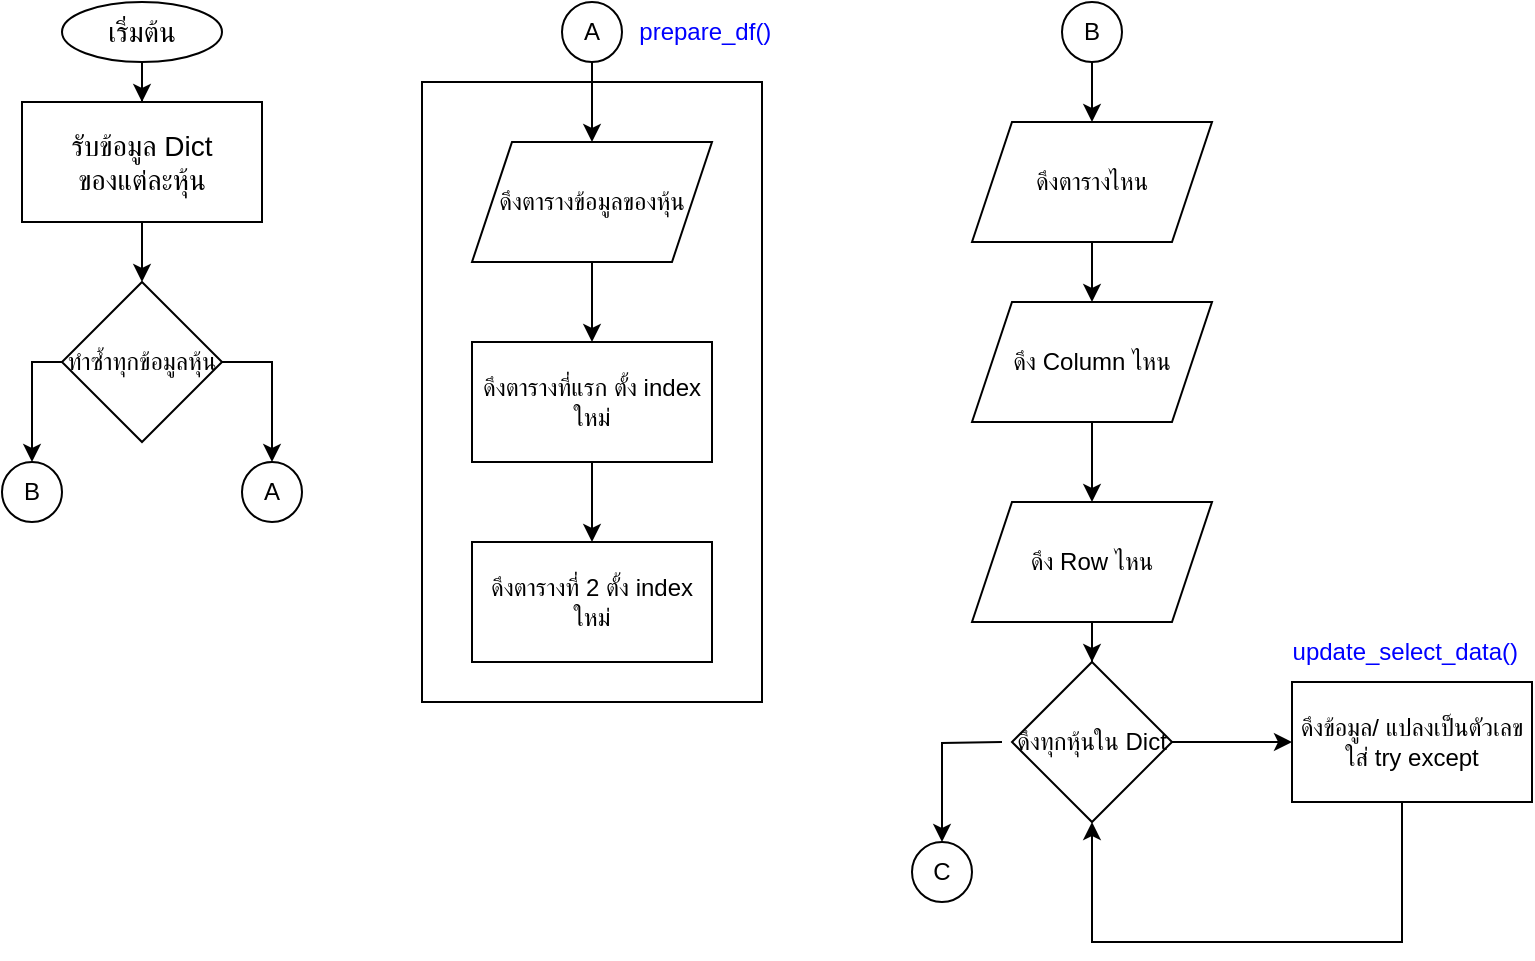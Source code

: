 <mxfile version="22.0.2" type="github">
  <diagram name="Page-1" id="ZOz0V-tBQhRUc9CVFgcs">
    <mxGraphModel dx="1852" dy="569" grid="1" gridSize="10" guides="1" tooltips="1" connect="1" arrows="1" fold="1" page="1" pageScale="1" pageWidth="850" pageHeight="1100" math="0" shadow="0">
      <root>
        <mxCell id="0" />
        <mxCell id="1" parent="0" />
        <mxCell id="Bpo2pXbRXyXROc6AZWLJ-13" value="" style="rounded=0;whiteSpace=wrap;html=1;" parent="1" vertex="1">
          <mxGeometry x="-640" y="50" width="170" height="310" as="geometry" />
        </mxCell>
        <mxCell id="reax18zM3HUMYN1Fc1aP-3" value="" style="edgeStyle=orthogonalEdgeStyle;rounded=0;orthogonalLoop=1;jettySize=auto;html=1;" parent="1" source="reax18zM3HUMYN1Fc1aP-1" target="reax18zM3HUMYN1Fc1aP-2" edge="1">
          <mxGeometry relative="1" as="geometry" />
        </mxCell>
        <mxCell id="reax18zM3HUMYN1Fc1aP-1" value="&lt;font style=&quot;font-size: 14px;&quot;&gt;เริ่มต้น&lt;/font&gt;" style="ellipse;whiteSpace=wrap;html=1;" parent="1" vertex="1">
          <mxGeometry x="-820" y="10" width="80" height="30" as="geometry" />
        </mxCell>
        <mxCell id="Bpo2pXbRXyXROc6AZWLJ-3" value="" style="edgeStyle=orthogonalEdgeStyle;rounded=0;orthogonalLoop=1;jettySize=auto;html=1;" parent="1" source="reax18zM3HUMYN1Fc1aP-2" target="Bpo2pXbRXyXROc6AZWLJ-2" edge="1">
          <mxGeometry relative="1" as="geometry" />
        </mxCell>
        <mxCell id="reax18zM3HUMYN1Fc1aP-2" value="&lt;font style=&quot;font-size: 14px;&quot;&gt;รับข้อมูล Dict &lt;br&gt;ของแต่ละหุ้น&lt;/font&gt;" style="whiteSpace=wrap;html=1;" parent="1" vertex="1">
          <mxGeometry x="-840" y="60" width="120" height="60" as="geometry" />
        </mxCell>
        <mxCell id="Bpo2pXbRXyXROc6AZWLJ-5" value="" style="edgeStyle=orthogonalEdgeStyle;rounded=0;orthogonalLoop=1;jettySize=auto;html=1;" parent="1" source="Bpo2pXbRXyXROc6AZWLJ-2" target="Bpo2pXbRXyXROc6AZWLJ-4" edge="1">
          <mxGeometry relative="1" as="geometry" />
        </mxCell>
        <mxCell id="Bpo2pXbRXyXROc6AZWLJ-2" value="ทำซ้ำทุกข้อมูลหุ้น" style="rhombus;whiteSpace=wrap;html=1;" parent="1" vertex="1">
          <mxGeometry x="-820" y="150" width="80" height="80" as="geometry" />
        </mxCell>
        <mxCell id="Bpo2pXbRXyXROc6AZWLJ-4" value="A" style="ellipse;whiteSpace=wrap;html=1;" parent="1" vertex="1">
          <mxGeometry x="-730" y="240" width="30" height="30" as="geometry" />
        </mxCell>
        <mxCell id="Bpo2pXbRXyXROc6AZWLJ-8" value="" style="edgeStyle=orthogonalEdgeStyle;rounded=0;orthogonalLoop=1;jettySize=auto;html=1;" parent="1" source="Bpo2pXbRXyXROc6AZWLJ-6" target="Bpo2pXbRXyXROc6AZWLJ-7" edge="1">
          <mxGeometry relative="1" as="geometry" />
        </mxCell>
        <mxCell id="Bpo2pXbRXyXROc6AZWLJ-6" value="A" style="ellipse;whiteSpace=wrap;html=1;" parent="1" vertex="1">
          <mxGeometry x="-570" y="10" width="30" height="30" as="geometry" />
        </mxCell>
        <mxCell id="Bpo2pXbRXyXROc6AZWLJ-10" value="" style="edgeStyle=orthogonalEdgeStyle;rounded=0;orthogonalLoop=1;jettySize=auto;html=1;" parent="1" source="Bpo2pXbRXyXROc6AZWLJ-7" target="Bpo2pXbRXyXROc6AZWLJ-9" edge="1">
          <mxGeometry relative="1" as="geometry" />
        </mxCell>
        <mxCell id="Bpo2pXbRXyXROc6AZWLJ-7" value="ดึงตารางข้อมูลของหุ้น" style="shape=parallelogram;perimeter=parallelogramPerimeter;whiteSpace=wrap;html=1;fixedSize=1;" parent="1" vertex="1">
          <mxGeometry x="-615" y="80" width="120" height="60" as="geometry" />
        </mxCell>
        <mxCell id="Bpo2pXbRXyXROc6AZWLJ-12" value="" style="edgeStyle=orthogonalEdgeStyle;rounded=0;orthogonalLoop=1;jettySize=auto;html=1;" parent="1" source="Bpo2pXbRXyXROc6AZWLJ-9" target="Bpo2pXbRXyXROc6AZWLJ-11" edge="1">
          <mxGeometry relative="1" as="geometry" />
        </mxCell>
        <mxCell id="Bpo2pXbRXyXROc6AZWLJ-9" value="ดึงตารางที่แรก ตั้ง index ใหม่" style="whiteSpace=wrap;html=1;" parent="1" vertex="1">
          <mxGeometry x="-615" y="180" width="120" height="60" as="geometry" />
        </mxCell>
        <mxCell id="Bpo2pXbRXyXROc6AZWLJ-11" value="ดึงตารางที่ 2 ตั้ง index ใหม่" style="whiteSpace=wrap;html=1;" parent="1" vertex="1">
          <mxGeometry x="-615" y="280" width="120" height="60" as="geometry" />
        </mxCell>
        <mxCell id="Bpo2pXbRXyXROc6AZWLJ-14" value="&amp;nbsp;prepare_df()" style="text;html=1;strokeColor=none;fillColor=none;align=center;verticalAlign=middle;whiteSpace=wrap;rounded=0;fontColor=#0000FF;" parent="1" vertex="1">
          <mxGeometry x="-530" y="10" width="60" height="30" as="geometry" />
        </mxCell>
        <mxCell id="JddpQWp5IYRVzItjy0Sk-1" value="B" style="ellipse;whiteSpace=wrap;html=1;" parent="1" vertex="1">
          <mxGeometry x="-850" y="240" width="30" height="30" as="geometry" />
        </mxCell>
        <mxCell id="JddpQWp5IYRVzItjy0Sk-8" value="" style="endArrow=classic;html=1;rounded=0;edgeStyle=orthogonalEdgeStyle;exitX=0;exitY=0.5;exitDx=0;exitDy=0;entryX=0.5;entryY=0;entryDx=0;entryDy=0;" parent="1" source="Bpo2pXbRXyXROc6AZWLJ-2" target="JddpQWp5IYRVzItjy0Sk-1" edge="1">
          <mxGeometry width="50" height="50" relative="1" as="geometry">
            <mxPoint x="-780" y="390" as="sourcePoint" />
            <mxPoint x="-730" y="340" as="targetPoint" />
          </mxGeometry>
        </mxCell>
        <mxCell id="JddpQWp5IYRVzItjy0Sk-11" value="" style="edgeStyle=orthogonalEdgeStyle;rounded=0;orthogonalLoop=1;jettySize=auto;html=1;" parent="1" source="JddpQWp5IYRVzItjy0Sk-9" target="JddpQWp5IYRVzItjy0Sk-10" edge="1">
          <mxGeometry relative="1" as="geometry" />
        </mxCell>
        <mxCell id="JddpQWp5IYRVzItjy0Sk-9" value="B" style="ellipse;whiteSpace=wrap;html=1;" parent="1" vertex="1">
          <mxGeometry x="-320" y="10" width="30" height="30" as="geometry" />
        </mxCell>
        <mxCell id="JddpQWp5IYRVzItjy0Sk-14" value="" style="edgeStyle=orthogonalEdgeStyle;rounded=0;orthogonalLoop=1;jettySize=auto;html=1;" parent="1" source="JddpQWp5IYRVzItjy0Sk-10" target="JddpQWp5IYRVzItjy0Sk-13" edge="1">
          <mxGeometry relative="1" as="geometry" />
        </mxCell>
        <mxCell id="JddpQWp5IYRVzItjy0Sk-10" value="ดึงตารางไหน" style="shape=parallelogram;perimeter=parallelogramPerimeter;whiteSpace=wrap;html=1;fixedSize=1;" parent="1" vertex="1">
          <mxGeometry x="-365" y="70" width="120" height="60" as="geometry" />
        </mxCell>
        <mxCell id="JddpQWp5IYRVzItjy0Sk-16" value="" style="edgeStyle=orthogonalEdgeStyle;rounded=0;orthogonalLoop=1;jettySize=auto;html=1;" parent="1" source="JddpQWp5IYRVzItjy0Sk-13" target="JddpQWp5IYRVzItjy0Sk-15" edge="1">
          <mxGeometry relative="1" as="geometry" />
        </mxCell>
        <mxCell id="JddpQWp5IYRVzItjy0Sk-13" value="ดึง Column ไหน" style="shape=parallelogram;perimeter=parallelogramPerimeter;whiteSpace=wrap;html=1;fixedSize=1;" parent="1" vertex="1">
          <mxGeometry x="-365" y="160" width="120" height="60" as="geometry" />
        </mxCell>
        <mxCell id="JddpQWp5IYRVzItjy0Sk-18" value="" style="edgeStyle=orthogonalEdgeStyle;rounded=0;orthogonalLoop=1;jettySize=auto;html=1;" parent="1" source="JddpQWp5IYRVzItjy0Sk-15" target="JddpQWp5IYRVzItjy0Sk-17" edge="1">
          <mxGeometry relative="1" as="geometry" />
        </mxCell>
        <mxCell id="JddpQWp5IYRVzItjy0Sk-15" value="ดึง Row ไหน" style="shape=parallelogram;perimeter=parallelogramPerimeter;whiteSpace=wrap;html=1;fixedSize=1;" parent="1" vertex="1">
          <mxGeometry x="-365" y="260" width="120" height="60" as="geometry" />
        </mxCell>
        <mxCell id="JddpQWp5IYRVzItjy0Sk-20" value="" style="edgeStyle=orthogonalEdgeStyle;rounded=0;orthogonalLoop=1;jettySize=auto;html=1;" parent="1" source="JddpQWp5IYRVzItjy0Sk-17" target="JddpQWp5IYRVzItjy0Sk-19" edge="1">
          <mxGeometry relative="1" as="geometry" />
        </mxCell>
        <mxCell id="JddpQWp5IYRVzItjy0Sk-17" value="ดึงทุกหุ้นใน Dict" style="rhombus;whiteSpace=wrap;html=1;" parent="1" vertex="1">
          <mxGeometry x="-345" y="340" width="80" height="80" as="geometry" />
        </mxCell>
        <mxCell id="JddpQWp5IYRVzItjy0Sk-19" value="ดึงข้อมูล/ แปลงเป็นตัวเลข ใส่ try except" style="whiteSpace=wrap;html=1;" parent="1" vertex="1">
          <mxGeometry x="-205" y="350" width="120" height="60" as="geometry" />
        </mxCell>
        <mxCell id="JddpQWp5IYRVzItjy0Sk-21" value="" style="endArrow=classic;html=1;rounded=0;edgeStyle=orthogonalEdgeStyle;entryX=0.5;entryY=1;entryDx=0;entryDy=0;exitX=0.5;exitY=1;exitDx=0;exitDy=0;" parent="1" source="JddpQWp5IYRVzItjy0Sk-19" target="JddpQWp5IYRVzItjy0Sk-17" edge="1">
          <mxGeometry width="50" height="50" relative="1" as="geometry">
            <mxPoint x="-150" y="420" as="sourcePoint" />
            <mxPoint x="-310" y="450" as="targetPoint" />
            <Array as="points">
              <mxPoint x="-150" y="410" />
              <mxPoint x="-150" y="480" />
              <mxPoint x="-305" y="480" />
            </Array>
          </mxGeometry>
        </mxCell>
        <mxCell id="bjr1K331lAz01jFjxye9-1" value="C" style="ellipse;whiteSpace=wrap;html=1;" vertex="1" parent="1">
          <mxGeometry x="-395" y="430" width="30" height="30" as="geometry" />
        </mxCell>
        <mxCell id="bjr1K331lAz01jFjxye9-2" value="" style="edgeStyle=orthogonalEdgeStyle;rounded=0;orthogonalLoop=1;jettySize=auto;html=1;entryX=0.5;entryY=0;entryDx=0;entryDy=0;" edge="1" parent="1" target="bjr1K331lAz01jFjxye9-1">
          <mxGeometry relative="1" as="geometry">
            <mxPoint x="-350" y="380" as="sourcePoint" />
            <mxPoint x="-425" y="400" as="targetPoint" />
          </mxGeometry>
        </mxCell>
        <mxCell id="bjr1K331lAz01jFjxye9-3" value="&amp;nbsp;update_select_data()" style="text;html=1;strokeColor=none;fillColor=none;align=center;verticalAlign=middle;whiteSpace=wrap;rounded=0;fontColor=#0000FF;" vertex="1" parent="1">
          <mxGeometry x="-180" y="320" width="60" height="30" as="geometry" />
        </mxCell>
      </root>
    </mxGraphModel>
  </diagram>
</mxfile>
